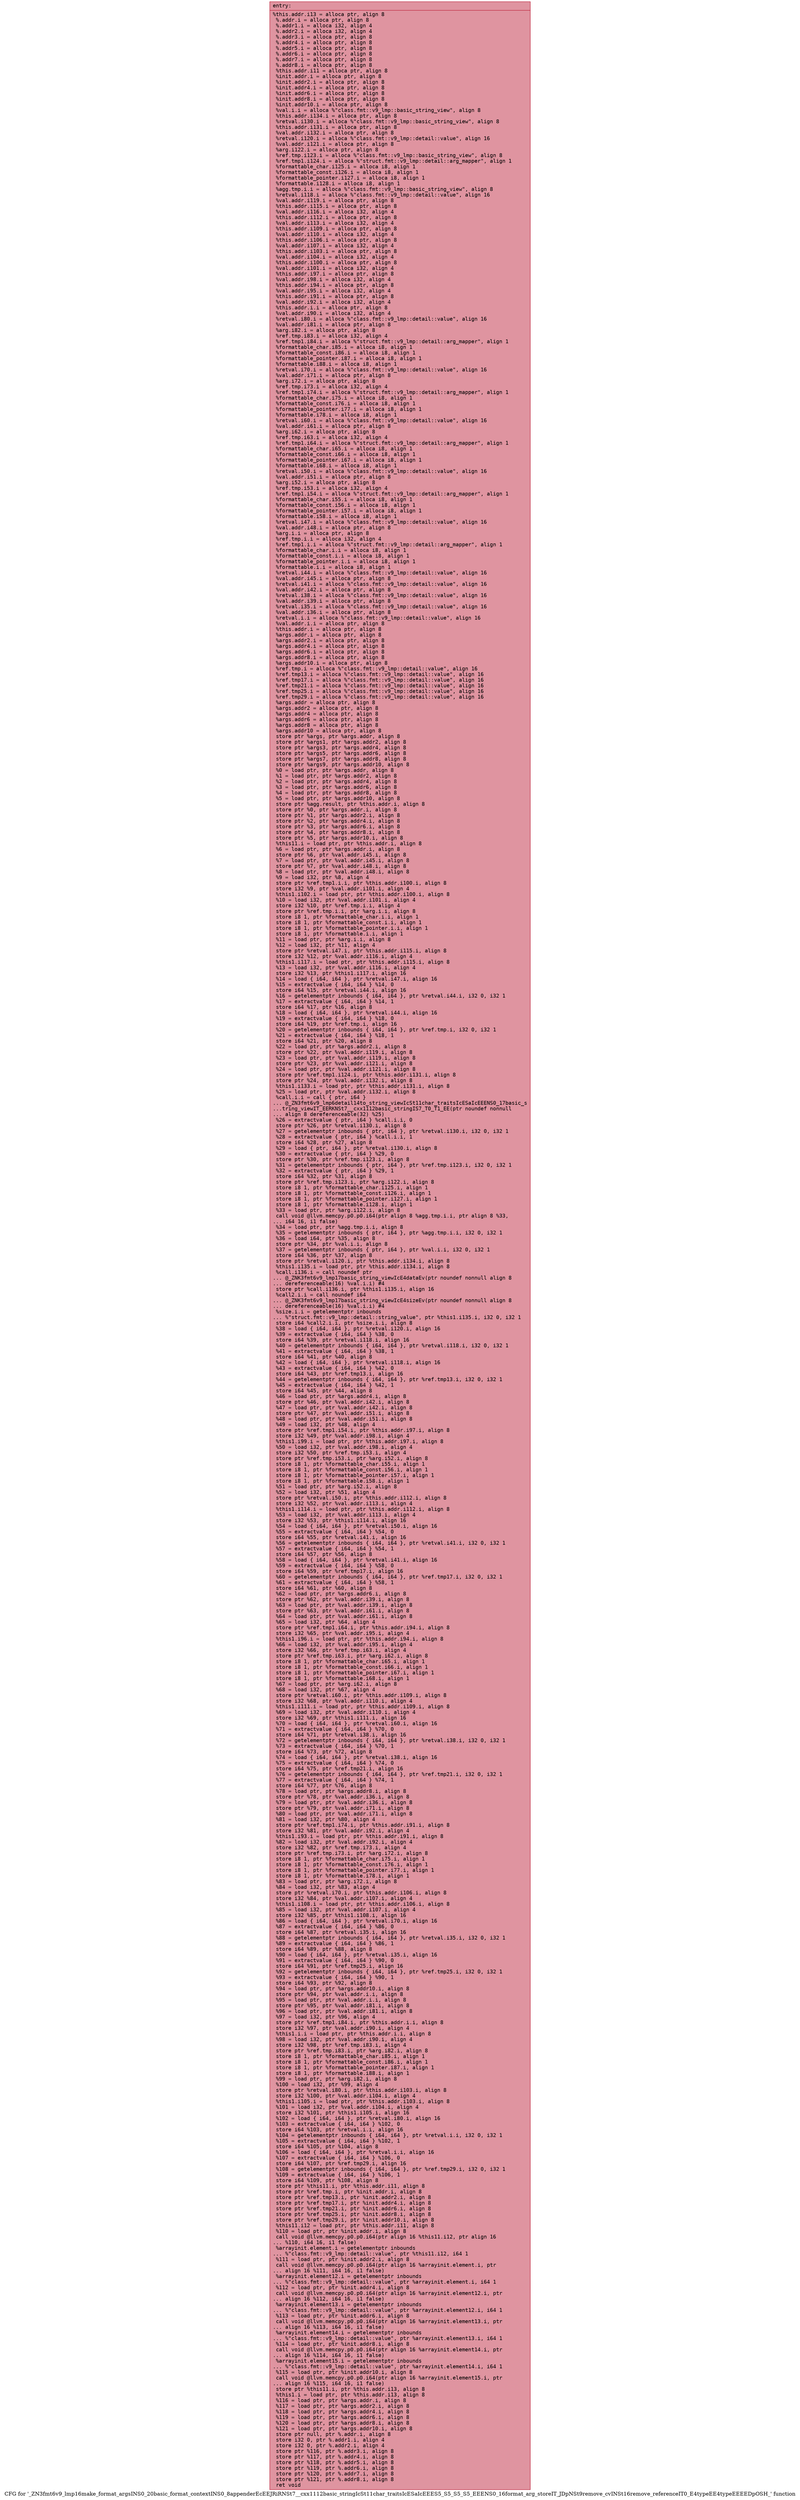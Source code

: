 digraph "CFG for '_ZN3fmt6v9_lmp16make_format_argsINS0_20basic_format_contextINS0_8appenderEcEEJRiRNSt7__cxx1112basic_stringIcSt11char_traitsIcESaIcEEES5_S5_S5_S5_EEENS0_16format_arg_storeIT_JDpNSt9remove_cvINSt16remove_referenceIT0_E4typeEE4typeEEEEDpOSH_' function" {
	label="CFG for '_ZN3fmt6v9_lmp16make_format_argsINS0_20basic_format_contextINS0_8appenderEcEEJRiRNSt7__cxx1112basic_stringIcSt11char_traitsIcESaIcEEES5_S5_S5_S5_EEENS0_16format_arg_storeIT_JDpNSt9remove_cvINSt16remove_referenceIT0_E4typeEE4typeEEEEDpOSH_' function";

	Node0x56285ad03280 [shape=record,color="#b70d28ff", style=filled, fillcolor="#b70d2870" fontname="Courier",label="{entry:\l|  %this.addr.i13 = alloca ptr, align 8\l  %.addr.i = alloca ptr, align 8\l  %.addr1.i = alloca i32, align 4\l  %.addr2.i = alloca i32, align 4\l  %.addr3.i = alloca ptr, align 8\l  %.addr4.i = alloca ptr, align 8\l  %.addr5.i = alloca ptr, align 8\l  %.addr6.i = alloca ptr, align 8\l  %.addr7.i = alloca ptr, align 8\l  %.addr8.i = alloca ptr, align 8\l  %this.addr.i11 = alloca ptr, align 8\l  %init.addr.i = alloca ptr, align 8\l  %init.addr2.i = alloca ptr, align 8\l  %init.addr4.i = alloca ptr, align 8\l  %init.addr6.i = alloca ptr, align 8\l  %init.addr8.i = alloca ptr, align 8\l  %init.addr10.i = alloca ptr, align 8\l  %val.i.i = alloca %\"class.fmt::v9_lmp::basic_string_view\", align 8\l  %this.addr.i134.i = alloca ptr, align 8\l  %retval.i130.i = alloca %\"class.fmt::v9_lmp::basic_string_view\", align 8\l  %this.addr.i131.i = alloca ptr, align 8\l  %val.addr.i132.i = alloca ptr, align 8\l  %retval.i120.i = alloca %\"class.fmt::v9_lmp::detail::value\", align 16\l  %val.addr.i121.i = alloca ptr, align 8\l  %arg.i122.i = alloca ptr, align 8\l  %ref.tmp.i123.i = alloca %\"class.fmt::v9_lmp::basic_string_view\", align 8\l  %ref.tmp1.i124.i = alloca %\"struct.fmt::v9_lmp::detail::arg_mapper\", align 1\l  %formattable_char.i125.i = alloca i8, align 1\l  %formattable_const.i126.i = alloca i8, align 1\l  %formattable_pointer.i127.i = alloca i8, align 1\l  %formattable.i128.i = alloca i8, align 1\l  %agg.tmp.i.i = alloca %\"class.fmt::v9_lmp::basic_string_view\", align 8\l  %retval.i118.i = alloca %\"class.fmt::v9_lmp::detail::value\", align 16\l  %val.addr.i119.i = alloca ptr, align 8\l  %this.addr.i115.i = alloca ptr, align 8\l  %val.addr.i116.i = alloca i32, align 4\l  %this.addr.i112.i = alloca ptr, align 8\l  %val.addr.i113.i = alloca i32, align 4\l  %this.addr.i109.i = alloca ptr, align 8\l  %val.addr.i110.i = alloca i32, align 4\l  %this.addr.i106.i = alloca ptr, align 8\l  %val.addr.i107.i = alloca i32, align 4\l  %this.addr.i103.i = alloca ptr, align 8\l  %val.addr.i104.i = alloca i32, align 4\l  %this.addr.i100.i = alloca ptr, align 8\l  %val.addr.i101.i = alloca i32, align 4\l  %this.addr.i97.i = alloca ptr, align 8\l  %val.addr.i98.i = alloca i32, align 4\l  %this.addr.i94.i = alloca ptr, align 8\l  %val.addr.i95.i = alloca i32, align 4\l  %this.addr.i91.i = alloca ptr, align 8\l  %val.addr.i92.i = alloca i32, align 4\l  %this.addr.i.i = alloca ptr, align 8\l  %val.addr.i90.i = alloca i32, align 4\l  %retval.i80.i = alloca %\"class.fmt::v9_lmp::detail::value\", align 16\l  %val.addr.i81.i = alloca ptr, align 8\l  %arg.i82.i = alloca ptr, align 8\l  %ref.tmp.i83.i = alloca i32, align 4\l  %ref.tmp1.i84.i = alloca %\"struct.fmt::v9_lmp::detail::arg_mapper\", align 1\l  %formattable_char.i85.i = alloca i8, align 1\l  %formattable_const.i86.i = alloca i8, align 1\l  %formattable_pointer.i87.i = alloca i8, align 1\l  %formattable.i88.i = alloca i8, align 1\l  %retval.i70.i = alloca %\"class.fmt::v9_lmp::detail::value\", align 16\l  %val.addr.i71.i = alloca ptr, align 8\l  %arg.i72.i = alloca ptr, align 8\l  %ref.tmp.i73.i = alloca i32, align 4\l  %ref.tmp1.i74.i = alloca %\"struct.fmt::v9_lmp::detail::arg_mapper\", align 1\l  %formattable_char.i75.i = alloca i8, align 1\l  %formattable_const.i76.i = alloca i8, align 1\l  %formattable_pointer.i77.i = alloca i8, align 1\l  %formattable.i78.i = alloca i8, align 1\l  %retval.i60.i = alloca %\"class.fmt::v9_lmp::detail::value\", align 16\l  %val.addr.i61.i = alloca ptr, align 8\l  %arg.i62.i = alloca ptr, align 8\l  %ref.tmp.i63.i = alloca i32, align 4\l  %ref.tmp1.i64.i = alloca %\"struct.fmt::v9_lmp::detail::arg_mapper\", align 1\l  %formattable_char.i65.i = alloca i8, align 1\l  %formattable_const.i66.i = alloca i8, align 1\l  %formattable_pointer.i67.i = alloca i8, align 1\l  %formattable.i68.i = alloca i8, align 1\l  %retval.i50.i = alloca %\"class.fmt::v9_lmp::detail::value\", align 16\l  %val.addr.i51.i = alloca ptr, align 8\l  %arg.i52.i = alloca ptr, align 8\l  %ref.tmp.i53.i = alloca i32, align 4\l  %ref.tmp1.i54.i = alloca %\"struct.fmt::v9_lmp::detail::arg_mapper\", align 1\l  %formattable_char.i55.i = alloca i8, align 1\l  %formattable_const.i56.i = alloca i8, align 1\l  %formattable_pointer.i57.i = alloca i8, align 1\l  %formattable.i58.i = alloca i8, align 1\l  %retval.i47.i = alloca %\"class.fmt::v9_lmp::detail::value\", align 16\l  %val.addr.i48.i = alloca ptr, align 8\l  %arg.i.i = alloca ptr, align 8\l  %ref.tmp.i.i = alloca i32, align 4\l  %ref.tmp1.i.i = alloca %\"struct.fmt::v9_lmp::detail::arg_mapper\", align 1\l  %formattable_char.i.i = alloca i8, align 1\l  %formattable_const.i.i = alloca i8, align 1\l  %formattable_pointer.i.i = alloca i8, align 1\l  %formattable.i.i = alloca i8, align 1\l  %retval.i44.i = alloca %\"class.fmt::v9_lmp::detail::value\", align 16\l  %val.addr.i45.i = alloca ptr, align 8\l  %retval.i41.i = alloca %\"class.fmt::v9_lmp::detail::value\", align 16\l  %val.addr.i42.i = alloca ptr, align 8\l  %retval.i38.i = alloca %\"class.fmt::v9_lmp::detail::value\", align 16\l  %val.addr.i39.i = alloca ptr, align 8\l  %retval.i35.i = alloca %\"class.fmt::v9_lmp::detail::value\", align 16\l  %val.addr.i36.i = alloca ptr, align 8\l  %retval.i.i = alloca %\"class.fmt::v9_lmp::detail::value\", align 16\l  %val.addr.i.i = alloca ptr, align 8\l  %this.addr.i = alloca ptr, align 8\l  %args.addr.i = alloca ptr, align 8\l  %args.addr2.i = alloca ptr, align 8\l  %args.addr4.i = alloca ptr, align 8\l  %args.addr6.i = alloca ptr, align 8\l  %args.addr8.i = alloca ptr, align 8\l  %args.addr10.i = alloca ptr, align 8\l  %ref.tmp.i = alloca %\"class.fmt::v9_lmp::detail::value\", align 16\l  %ref.tmp13.i = alloca %\"class.fmt::v9_lmp::detail::value\", align 16\l  %ref.tmp17.i = alloca %\"class.fmt::v9_lmp::detail::value\", align 16\l  %ref.tmp21.i = alloca %\"class.fmt::v9_lmp::detail::value\", align 16\l  %ref.tmp25.i = alloca %\"class.fmt::v9_lmp::detail::value\", align 16\l  %ref.tmp29.i = alloca %\"class.fmt::v9_lmp::detail::value\", align 16\l  %args.addr = alloca ptr, align 8\l  %args.addr2 = alloca ptr, align 8\l  %args.addr4 = alloca ptr, align 8\l  %args.addr6 = alloca ptr, align 8\l  %args.addr8 = alloca ptr, align 8\l  %args.addr10 = alloca ptr, align 8\l  store ptr %args, ptr %args.addr, align 8\l  store ptr %args1, ptr %args.addr2, align 8\l  store ptr %args3, ptr %args.addr4, align 8\l  store ptr %args5, ptr %args.addr6, align 8\l  store ptr %args7, ptr %args.addr8, align 8\l  store ptr %args9, ptr %args.addr10, align 8\l  %0 = load ptr, ptr %args.addr, align 8\l  %1 = load ptr, ptr %args.addr2, align 8\l  %2 = load ptr, ptr %args.addr4, align 8\l  %3 = load ptr, ptr %args.addr6, align 8\l  %4 = load ptr, ptr %args.addr8, align 8\l  %5 = load ptr, ptr %args.addr10, align 8\l  store ptr %agg.result, ptr %this.addr.i, align 8\l  store ptr %0, ptr %args.addr.i, align 8\l  store ptr %1, ptr %args.addr2.i, align 8\l  store ptr %2, ptr %args.addr4.i, align 8\l  store ptr %3, ptr %args.addr6.i, align 8\l  store ptr %4, ptr %args.addr8.i, align 8\l  store ptr %5, ptr %args.addr10.i, align 8\l  %this11.i = load ptr, ptr %this.addr.i, align 8\l  %6 = load ptr, ptr %args.addr.i, align 8\l  store ptr %6, ptr %val.addr.i45.i, align 8\l  %7 = load ptr, ptr %val.addr.i45.i, align 8\l  store ptr %7, ptr %val.addr.i48.i, align 8\l  %8 = load ptr, ptr %val.addr.i48.i, align 8\l  %9 = load i32, ptr %8, align 4\l  store ptr %ref.tmp1.i.i, ptr %this.addr.i100.i, align 8\l  store i32 %9, ptr %val.addr.i101.i, align 4\l  %this1.i102.i = load ptr, ptr %this.addr.i100.i, align 8\l  %10 = load i32, ptr %val.addr.i101.i, align 4\l  store i32 %10, ptr %ref.tmp.i.i, align 4\l  store ptr %ref.tmp.i.i, ptr %arg.i.i, align 8\l  store i8 1, ptr %formattable_char.i.i, align 1\l  store i8 1, ptr %formattable_const.i.i, align 1\l  store i8 1, ptr %formattable_pointer.i.i, align 1\l  store i8 1, ptr %formattable.i.i, align 1\l  %11 = load ptr, ptr %arg.i.i, align 8\l  %12 = load i32, ptr %11, align 4\l  store ptr %retval.i47.i, ptr %this.addr.i115.i, align 8\l  store i32 %12, ptr %val.addr.i116.i, align 4\l  %this1.i117.i = load ptr, ptr %this.addr.i115.i, align 8\l  %13 = load i32, ptr %val.addr.i116.i, align 4\l  store i32 %13, ptr %this1.i117.i, align 16\l  %14 = load \{ i64, i64 \}, ptr %retval.i47.i, align 16\l  %15 = extractvalue \{ i64, i64 \} %14, 0\l  store i64 %15, ptr %retval.i44.i, align 16\l  %16 = getelementptr inbounds \{ i64, i64 \}, ptr %retval.i44.i, i32 0, i32 1\l  %17 = extractvalue \{ i64, i64 \} %14, 1\l  store i64 %17, ptr %16, align 8\l  %18 = load \{ i64, i64 \}, ptr %retval.i44.i, align 16\l  %19 = extractvalue \{ i64, i64 \} %18, 0\l  store i64 %19, ptr %ref.tmp.i, align 16\l  %20 = getelementptr inbounds \{ i64, i64 \}, ptr %ref.tmp.i, i32 0, i32 1\l  %21 = extractvalue \{ i64, i64 \} %18, 1\l  store i64 %21, ptr %20, align 8\l  %22 = load ptr, ptr %args.addr2.i, align 8\l  store ptr %22, ptr %val.addr.i119.i, align 8\l  %23 = load ptr, ptr %val.addr.i119.i, align 8\l  store ptr %23, ptr %val.addr.i121.i, align 8\l  %24 = load ptr, ptr %val.addr.i121.i, align 8\l  store ptr %ref.tmp1.i124.i, ptr %this.addr.i131.i, align 8\l  store ptr %24, ptr %val.addr.i132.i, align 8\l  %this1.i133.i = load ptr, ptr %this.addr.i131.i, align 8\l  %25 = load ptr, ptr %val.addr.i132.i, align 8\l  %call.i.i = call \{ ptr, i64 \}\l... @_ZN3fmt6v9_lmp6detail14to_string_viewIcSt11char_traitsIcESaIcEEENS0_17basic_s\l...tring_viewIT_EERKNSt7__cxx1112basic_stringIS7_T0_T1_EE(ptr noundef nonnull\l... align 8 dereferenceable(32) %25)\l  %26 = extractvalue \{ ptr, i64 \} %call.i.i, 0\l  store ptr %26, ptr %retval.i130.i, align 8\l  %27 = getelementptr inbounds \{ ptr, i64 \}, ptr %retval.i130.i, i32 0, i32 1\l  %28 = extractvalue \{ ptr, i64 \} %call.i.i, 1\l  store i64 %28, ptr %27, align 8\l  %29 = load \{ ptr, i64 \}, ptr %retval.i130.i, align 8\l  %30 = extractvalue \{ ptr, i64 \} %29, 0\l  store ptr %30, ptr %ref.tmp.i123.i, align 8\l  %31 = getelementptr inbounds \{ ptr, i64 \}, ptr %ref.tmp.i123.i, i32 0, i32 1\l  %32 = extractvalue \{ ptr, i64 \} %29, 1\l  store i64 %32, ptr %31, align 8\l  store ptr %ref.tmp.i123.i, ptr %arg.i122.i, align 8\l  store i8 1, ptr %formattable_char.i125.i, align 1\l  store i8 1, ptr %formattable_const.i126.i, align 1\l  store i8 1, ptr %formattable_pointer.i127.i, align 1\l  store i8 1, ptr %formattable.i128.i, align 1\l  %33 = load ptr, ptr %arg.i122.i, align 8\l  call void @llvm.memcpy.p0.p0.i64(ptr align 8 %agg.tmp.i.i, ptr align 8 %33,\l... i64 16, i1 false)\l  %34 = load ptr, ptr %agg.tmp.i.i, align 8\l  %35 = getelementptr inbounds \{ ptr, i64 \}, ptr %agg.tmp.i.i, i32 0, i32 1\l  %36 = load i64, ptr %35, align 8\l  store ptr %34, ptr %val.i.i, align 8\l  %37 = getelementptr inbounds \{ ptr, i64 \}, ptr %val.i.i, i32 0, i32 1\l  store i64 %36, ptr %37, align 8\l  store ptr %retval.i120.i, ptr %this.addr.i134.i, align 8\l  %this1.i135.i = load ptr, ptr %this.addr.i134.i, align 8\l  %call.i136.i = call noundef ptr\l... @_ZNK3fmt6v9_lmp17basic_string_viewIcE4dataEv(ptr noundef nonnull align 8\l... dereferenceable(16) %val.i.i) #4\l  store ptr %call.i136.i, ptr %this1.i135.i, align 16\l  %call2.i.i = call noundef i64\l... @_ZNK3fmt6v9_lmp17basic_string_viewIcE4sizeEv(ptr noundef nonnull align 8\l... dereferenceable(16) %val.i.i) #4\l  %size.i.i = getelementptr inbounds\l... %\"struct.fmt::v9_lmp::detail::string_value\", ptr %this1.i135.i, i32 0, i32 1\l  store i64 %call2.i.i, ptr %size.i.i, align 8\l  %38 = load \{ i64, i64 \}, ptr %retval.i120.i, align 16\l  %39 = extractvalue \{ i64, i64 \} %38, 0\l  store i64 %39, ptr %retval.i118.i, align 16\l  %40 = getelementptr inbounds \{ i64, i64 \}, ptr %retval.i118.i, i32 0, i32 1\l  %41 = extractvalue \{ i64, i64 \} %38, 1\l  store i64 %41, ptr %40, align 8\l  %42 = load \{ i64, i64 \}, ptr %retval.i118.i, align 16\l  %43 = extractvalue \{ i64, i64 \} %42, 0\l  store i64 %43, ptr %ref.tmp13.i, align 16\l  %44 = getelementptr inbounds \{ i64, i64 \}, ptr %ref.tmp13.i, i32 0, i32 1\l  %45 = extractvalue \{ i64, i64 \} %42, 1\l  store i64 %45, ptr %44, align 8\l  %46 = load ptr, ptr %args.addr4.i, align 8\l  store ptr %46, ptr %val.addr.i42.i, align 8\l  %47 = load ptr, ptr %val.addr.i42.i, align 8\l  store ptr %47, ptr %val.addr.i51.i, align 8\l  %48 = load ptr, ptr %val.addr.i51.i, align 8\l  %49 = load i32, ptr %48, align 4\l  store ptr %ref.tmp1.i54.i, ptr %this.addr.i97.i, align 8\l  store i32 %49, ptr %val.addr.i98.i, align 4\l  %this1.i99.i = load ptr, ptr %this.addr.i97.i, align 8\l  %50 = load i32, ptr %val.addr.i98.i, align 4\l  store i32 %50, ptr %ref.tmp.i53.i, align 4\l  store ptr %ref.tmp.i53.i, ptr %arg.i52.i, align 8\l  store i8 1, ptr %formattable_char.i55.i, align 1\l  store i8 1, ptr %formattable_const.i56.i, align 1\l  store i8 1, ptr %formattable_pointer.i57.i, align 1\l  store i8 1, ptr %formattable.i58.i, align 1\l  %51 = load ptr, ptr %arg.i52.i, align 8\l  %52 = load i32, ptr %51, align 4\l  store ptr %retval.i50.i, ptr %this.addr.i112.i, align 8\l  store i32 %52, ptr %val.addr.i113.i, align 4\l  %this1.i114.i = load ptr, ptr %this.addr.i112.i, align 8\l  %53 = load i32, ptr %val.addr.i113.i, align 4\l  store i32 %53, ptr %this1.i114.i, align 16\l  %54 = load \{ i64, i64 \}, ptr %retval.i50.i, align 16\l  %55 = extractvalue \{ i64, i64 \} %54, 0\l  store i64 %55, ptr %retval.i41.i, align 16\l  %56 = getelementptr inbounds \{ i64, i64 \}, ptr %retval.i41.i, i32 0, i32 1\l  %57 = extractvalue \{ i64, i64 \} %54, 1\l  store i64 %57, ptr %56, align 8\l  %58 = load \{ i64, i64 \}, ptr %retval.i41.i, align 16\l  %59 = extractvalue \{ i64, i64 \} %58, 0\l  store i64 %59, ptr %ref.tmp17.i, align 16\l  %60 = getelementptr inbounds \{ i64, i64 \}, ptr %ref.tmp17.i, i32 0, i32 1\l  %61 = extractvalue \{ i64, i64 \} %58, 1\l  store i64 %61, ptr %60, align 8\l  %62 = load ptr, ptr %args.addr6.i, align 8\l  store ptr %62, ptr %val.addr.i39.i, align 8\l  %63 = load ptr, ptr %val.addr.i39.i, align 8\l  store ptr %63, ptr %val.addr.i61.i, align 8\l  %64 = load ptr, ptr %val.addr.i61.i, align 8\l  %65 = load i32, ptr %64, align 4\l  store ptr %ref.tmp1.i64.i, ptr %this.addr.i94.i, align 8\l  store i32 %65, ptr %val.addr.i95.i, align 4\l  %this1.i96.i = load ptr, ptr %this.addr.i94.i, align 8\l  %66 = load i32, ptr %val.addr.i95.i, align 4\l  store i32 %66, ptr %ref.tmp.i63.i, align 4\l  store ptr %ref.tmp.i63.i, ptr %arg.i62.i, align 8\l  store i8 1, ptr %formattable_char.i65.i, align 1\l  store i8 1, ptr %formattable_const.i66.i, align 1\l  store i8 1, ptr %formattable_pointer.i67.i, align 1\l  store i8 1, ptr %formattable.i68.i, align 1\l  %67 = load ptr, ptr %arg.i62.i, align 8\l  %68 = load i32, ptr %67, align 4\l  store ptr %retval.i60.i, ptr %this.addr.i109.i, align 8\l  store i32 %68, ptr %val.addr.i110.i, align 4\l  %this1.i111.i = load ptr, ptr %this.addr.i109.i, align 8\l  %69 = load i32, ptr %val.addr.i110.i, align 4\l  store i32 %69, ptr %this1.i111.i, align 16\l  %70 = load \{ i64, i64 \}, ptr %retval.i60.i, align 16\l  %71 = extractvalue \{ i64, i64 \} %70, 0\l  store i64 %71, ptr %retval.i38.i, align 16\l  %72 = getelementptr inbounds \{ i64, i64 \}, ptr %retval.i38.i, i32 0, i32 1\l  %73 = extractvalue \{ i64, i64 \} %70, 1\l  store i64 %73, ptr %72, align 8\l  %74 = load \{ i64, i64 \}, ptr %retval.i38.i, align 16\l  %75 = extractvalue \{ i64, i64 \} %74, 0\l  store i64 %75, ptr %ref.tmp21.i, align 16\l  %76 = getelementptr inbounds \{ i64, i64 \}, ptr %ref.tmp21.i, i32 0, i32 1\l  %77 = extractvalue \{ i64, i64 \} %74, 1\l  store i64 %77, ptr %76, align 8\l  %78 = load ptr, ptr %args.addr8.i, align 8\l  store ptr %78, ptr %val.addr.i36.i, align 8\l  %79 = load ptr, ptr %val.addr.i36.i, align 8\l  store ptr %79, ptr %val.addr.i71.i, align 8\l  %80 = load ptr, ptr %val.addr.i71.i, align 8\l  %81 = load i32, ptr %80, align 4\l  store ptr %ref.tmp1.i74.i, ptr %this.addr.i91.i, align 8\l  store i32 %81, ptr %val.addr.i92.i, align 4\l  %this1.i93.i = load ptr, ptr %this.addr.i91.i, align 8\l  %82 = load i32, ptr %val.addr.i92.i, align 4\l  store i32 %82, ptr %ref.tmp.i73.i, align 4\l  store ptr %ref.tmp.i73.i, ptr %arg.i72.i, align 8\l  store i8 1, ptr %formattable_char.i75.i, align 1\l  store i8 1, ptr %formattable_const.i76.i, align 1\l  store i8 1, ptr %formattable_pointer.i77.i, align 1\l  store i8 1, ptr %formattable.i78.i, align 1\l  %83 = load ptr, ptr %arg.i72.i, align 8\l  %84 = load i32, ptr %83, align 4\l  store ptr %retval.i70.i, ptr %this.addr.i106.i, align 8\l  store i32 %84, ptr %val.addr.i107.i, align 4\l  %this1.i108.i = load ptr, ptr %this.addr.i106.i, align 8\l  %85 = load i32, ptr %val.addr.i107.i, align 4\l  store i32 %85, ptr %this1.i108.i, align 16\l  %86 = load \{ i64, i64 \}, ptr %retval.i70.i, align 16\l  %87 = extractvalue \{ i64, i64 \} %86, 0\l  store i64 %87, ptr %retval.i35.i, align 16\l  %88 = getelementptr inbounds \{ i64, i64 \}, ptr %retval.i35.i, i32 0, i32 1\l  %89 = extractvalue \{ i64, i64 \} %86, 1\l  store i64 %89, ptr %88, align 8\l  %90 = load \{ i64, i64 \}, ptr %retval.i35.i, align 16\l  %91 = extractvalue \{ i64, i64 \} %90, 0\l  store i64 %91, ptr %ref.tmp25.i, align 16\l  %92 = getelementptr inbounds \{ i64, i64 \}, ptr %ref.tmp25.i, i32 0, i32 1\l  %93 = extractvalue \{ i64, i64 \} %90, 1\l  store i64 %93, ptr %92, align 8\l  %94 = load ptr, ptr %args.addr10.i, align 8\l  store ptr %94, ptr %val.addr.i.i, align 8\l  %95 = load ptr, ptr %val.addr.i.i, align 8\l  store ptr %95, ptr %val.addr.i81.i, align 8\l  %96 = load ptr, ptr %val.addr.i81.i, align 8\l  %97 = load i32, ptr %96, align 4\l  store ptr %ref.tmp1.i84.i, ptr %this.addr.i.i, align 8\l  store i32 %97, ptr %val.addr.i90.i, align 4\l  %this1.i.i = load ptr, ptr %this.addr.i.i, align 8\l  %98 = load i32, ptr %val.addr.i90.i, align 4\l  store i32 %98, ptr %ref.tmp.i83.i, align 4\l  store ptr %ref.tmp.i83.i, ptr %arg.i82.i, align 8\l  store i8 1, ptr %formattable_char.i85.i, align 1\l  store i8 1, ptr %formattable_const.i86.i, align 1\l  store i8 1, ptr %formattable_pointer.i87.i, align 1\l  store i8 1, ptr %formattable.i88.i, align 1\l  %99 = load ptr, ptr %arg.i82.i, align 8\l  %100 = load i32, ptr %99, align 4\l  store ptr %retval.i80.i, ptr %this.addr.i103.i, align 8\l  store i32 %100, ptr %val.addr.i104.i, align 4\l  %this1.i105.i = load ptr, ptr %this.addr.i103.i, align 8\l  %101 = load i32, ptr %val.addr.i104.i, align 4\l  store i32 %101, ptr %this1.i105.i, align 16\l  %102 = load \{ i64, i64 \}, ptr %retval.i80.i, align 16\l  %103 = extractvalue \{ i64, i64 \} %102, 0\l  store i64 %103, ptr %retval.i.i, align 16\l  %104 = getelementptr inbounds \{ i64, i64 \}, ptr %retval.i.i, i32 0, i32 1\l  %105 = extractvalue \{ i64, i64 \} %102, 1\l  store i64 %105, ptr %104, align 8\l  %106 = load \{ i64, i64 \}, ptr %retval.i.i, align 16\l  %107 = extractvalue \{ i64, i64 \} %106, 0\l  store i64 %107, ptr %ref.tmp29.i, align 16\l  %108 = getelementptr inbounds \{ i64, i64 \}, ptr %ref.tmp29.i, i32 0, i32 1\l  %109 = extractvalue \{ i64, i64 \} %106, 1\l  store i64 %109, ptr %108, align 8\l  store ptr %this11.i, ptr %this.addr.i11, align 8\l  store ptr %ref.tmp.i, ptr %init.addr.i, align 8\l  store ptr %ref.tmp13.i, ptr %init.addr2.i, align 8\l  store ptr %ref.tmp17.i, ptr %init.addr4.i, align 8\l  store ptr %ref.tmp21.i, ptr %init.addr6.i, align 8\l  store ptr %ref.tmp25.i, ptr %init.addr8.i, align 8\l  store ptr %ref.tmp29.i, ptr %init.addr10.i, align 8\l  %this11.i12 = load ptr, ptr %this.addr.i11, align 8\l  %110 = load ptr, ptr %init.addr.i, align 8\l  call void @llvm.memcpy.p0.p0.i64(ptr align 16 %this11.i12, ptr align 16\l... %110, i64 16, i1 false)\l  %arrayinit.element.i = getelementptr inbounds\l... %\"class.fmt::v9_lmp::detail::value\", ptr %this11.i12, i64 1\l  %111 = load ptr, ptr %init.addr2.i, align 8\l  call void @llvm.memcpy.p0.p0.i64(ptr align 16 %arrayinit.element.i, ptr\l... align 16 %111, i64 16, i1 false)\l  %arrayinit.element12.i = getelementptr inbounds\l... %\"class.fmt::v9_lmp::detail::value\", ptr %arrayinit.element.i, i64 1\l  %112 = load ptr, ptr %init.addr4.i, align 8\l  call void @llvm.memcpy.p0.p0.i64(ptr align 16 %arrayinit.element12.i, ptr\l... align 16 %112, i64 16, i1 false)\l  %arrayinit.element13.i = getelementptr inbounds\l... %\"class.fmt::v9_lmp::detail::value\", ptr %arrayinit.element12.i, i64 1\l  %113 = load ptr, ptr %init.addr6.i, align 8\l  call void @llvm.memcpy.p0.p0.i64(ptr align 16 %arrayinit.element13.i, ptr\l... align 16 %113, i64 16, i1 false)\l  %arrayinit.element14.i = getelementptr inbounds\l... %\"class.fmt::v9_lmp::detail::value\", ptr %arrayinit.element13.i, i64 1\l  %114 = load ptr, ptr %init.addr8.i, align 8\l  call void @llvm.memcpy.p0.p0.i64(ptr align 16 %arrayinit.element14.i, ptr\l... align 16 %114, i64 16, i1 false)\l  %arrayinit.element15.i = getelementptr inbounds\l... %\"class.fmt::v9_lmp::detail::value\", ptr %arrayinit.element14.i, i64 1\l  %115 = load ptr, ptr %init.addr10.i, align 8\l  call void @llvm.memcpy.p0.p0.i64(ptr align 16 %arrayinit.element15.i, ptr\l... align 16 %115, i64 16, i1 false)\l  store ptr %this11.i, ptr %this.addr.i13, align 8\l  %this1.i = load ptr, ptr %this.addr.i13, align 8\l  %116 = load ptr, ptr %args.addr.i, align 8\l  %117 = load ptr, ptr %args.addr2.i, align 8\l  %118 = load ptr, ptr %args.addr4.i, align 8\l  %119 = load ptr, ptr %args.addr6.i, align 8\l  %120 = load ptr, ptr %args.addr8.i, align 8\l  %121 = load ptr, ptr %args.addr10.i, align 8\l  store ptr null, ptr %.addr.i, align 8\l  store i32 0, ptr %.addr1.i, align 4\l  store i32 0, ptr %.addr2.i, align 4\l  store ptr %116, ptr %.addr3.i, align 8\l  store ptr %117, ptr %.addr4.i, align 8\l  store ptr %118, ptr %.addr5.i, align 8\l  store ptr %119, ptr %.addr6.i, align 8\l  store ptr %120, ptr %.addr7.i, align 8\l  store ptr %121, ptr %.addr8.i, align 8\l  ret void\l}"];
}
